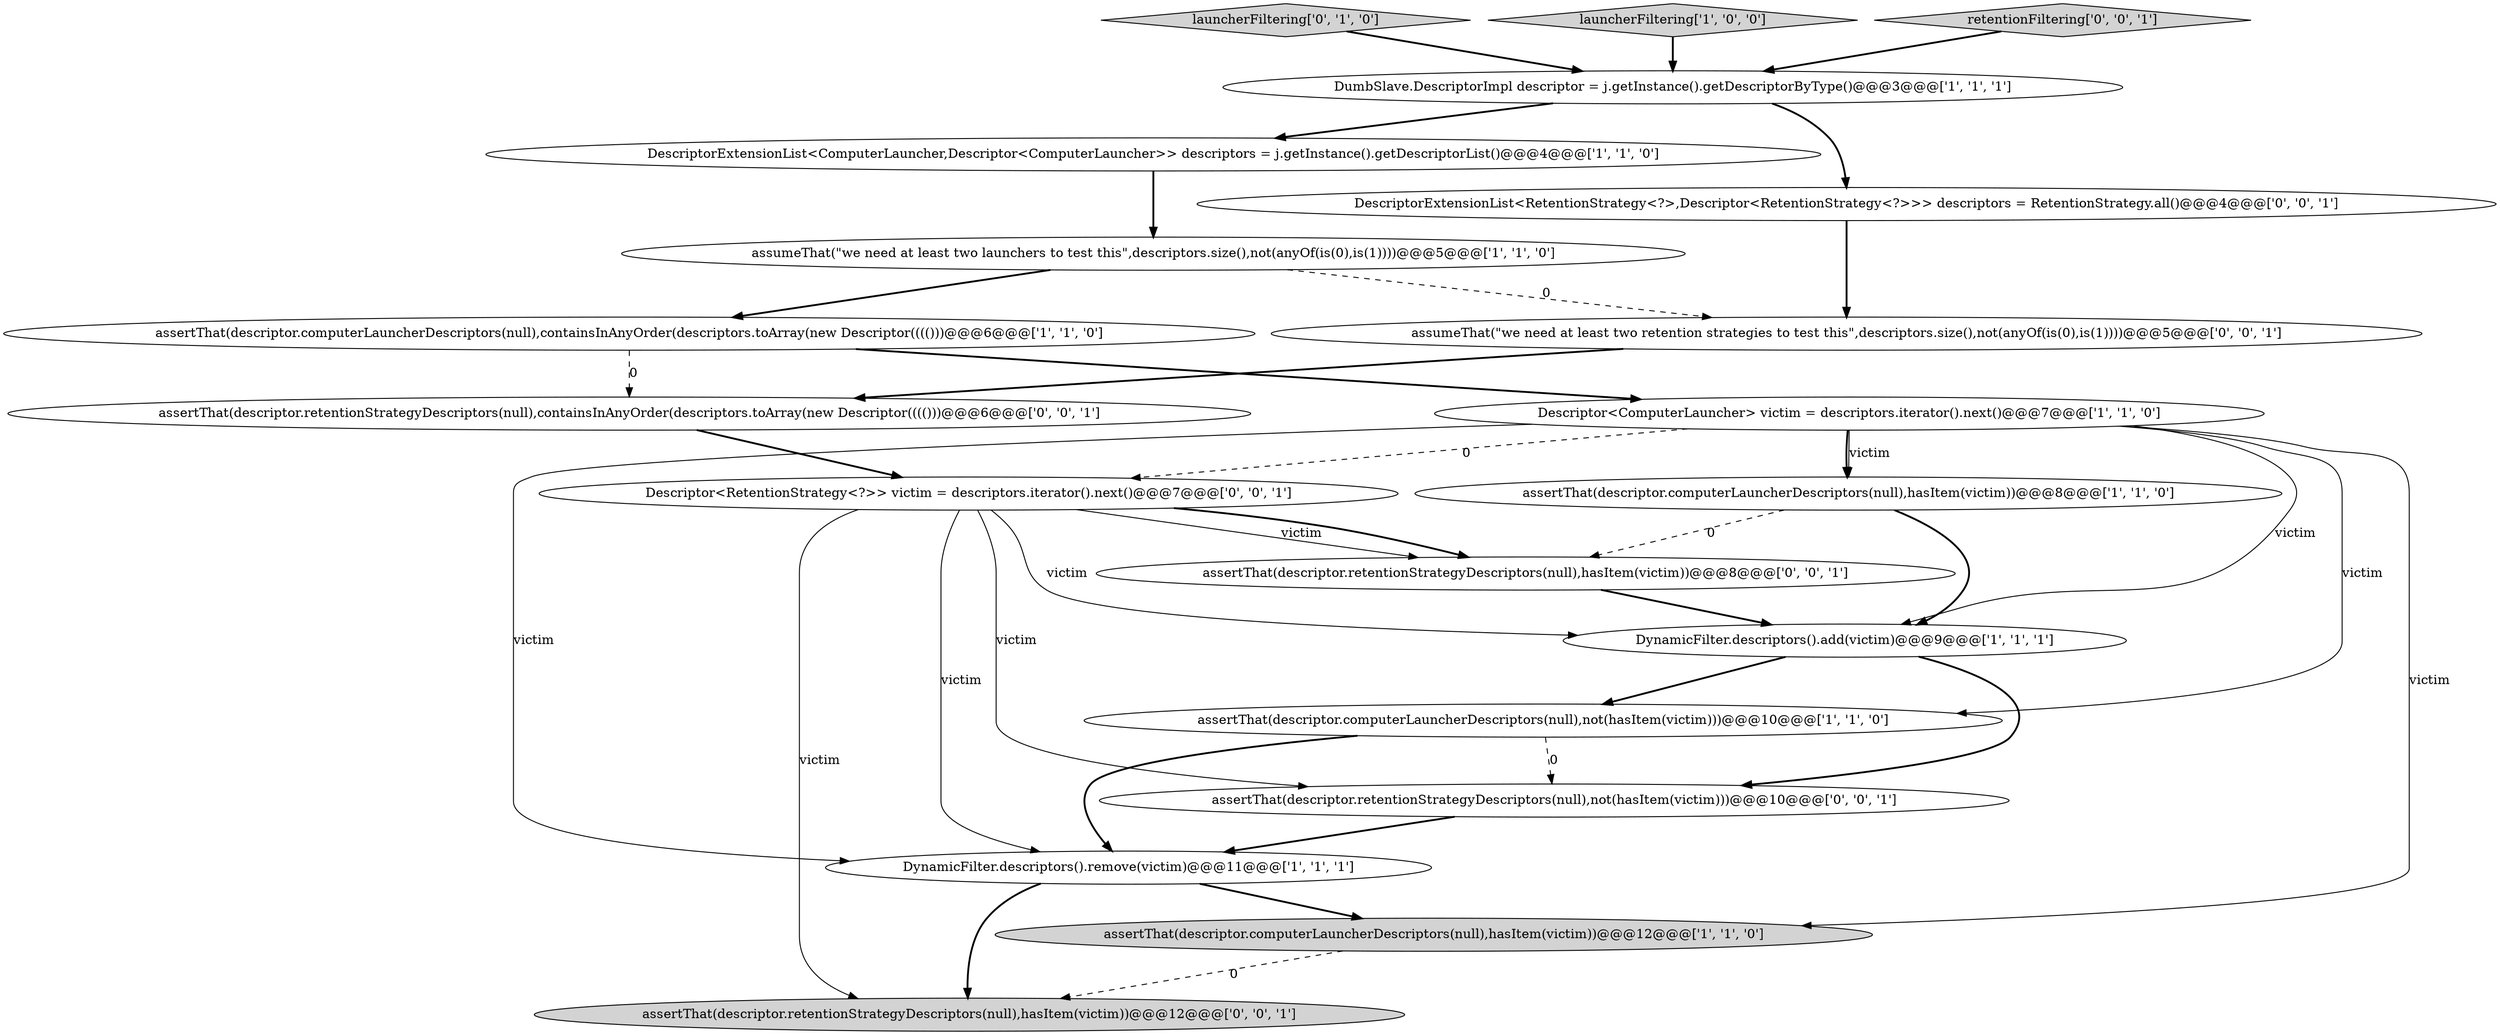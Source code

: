 digraph {
1 [style = filled, label = "assertThat(descriptor.computerLauncherDescriptors(null),hasItem(victim))@@@8@@@['1', '1', '0']", fillcolor = white, shape = ellipse image = "AAA0AAABBB1BBB"];
2 [style = filled, label = "DynamicFilter.descriptors().remove(victim)@@@11@@@['1', '1', '1']", fillcolor = white, shape = ellipse image = "AAA0AAABBB1BBB"];
9 [style = filled, label = "assertThat(descriptor.computerLauncherDescriptors(null),not(hasItem(victim)))@@@10@@@['1', '1', '0']", fillcolor = white, shape = ellipse image = "AAA0AAABBB1BBB"];
11 [style = filled, label = "launcherFiltering['0', '1', '0']", fillcolor = lightgray, shape = diamond image = "AAA0AAABBB2BBB"];
3 [style = filled, label = "Descriptor<ComputerLauncher> victim = descriptors.iterator().next()@@@7@@@['1', '1', '0']", fillcolor = white, shape = ellipse image = "AAA0AAABBB1BBB"];
6 [style = filled, label = "assertThat(descriptor.computerLauncherDescriptors(null),containsInAnyOrder(descriptors.toArray(new Descriptor(((()))@@@6@@@['1', '1', '0']", fillcolor = white, shape = ellipse image = "AAA0AAABBB1BBB"];
4 [style = filled, label = "DynamicFilter.descriptors().add(victim)@@@9@@@['1', '1', '1']", fillcolor = white, shape = ellipse image = "AAA0AAABBB1BBB"];
10 [style = filled, label = "launcherFiltering['1', '0', '0']", fillcolor = lightgray, shape = diamond image = "AAA0AAABBB1BBB"];
8 [style = filled, label = "DescriptorExtensionList<ComputerLauncher,Descriptor<ComputerLauncher>> descriptors = j.getInstance().getDescriptorList()@@@4@@@['1', '1', '0']", fillcolor = white, shape = ellipse image = "AAA0AAABBB1BBB"];
15 [style = filled, label = "assertThat(descriptor.retentionStrategyDescriptors(null),not(hasItem(victim)))@@@10@@@['0', '0', '1']", fillcolor = white, shape = ellipse image = "AAA0AAABBB3BBB"];
13 [style = filled, label = "assertThat(descriptor.retentionStrategyDescriptors(null),containsInAnyOrder(descriptors.toArray(new Descriptor(((()))@@@6@@@['0', '0', '1']", fillcolor = white, shape = ellipse image = "AAA0AAABBB3BBB"];
16 [style = filled, label = "Descriptor<RetentionStrategy<?>> victim = descriptors.iterator().next()@@@7@@@['0', '0', '1']", fillcolor = white, shape = ellipse image = "AAA0AAABBB3BBB"];
12 [style = filled, label = "DescriptorExtensionList<RetentionStrategy<?>,Descriptor<RetentionStrategy<?>>> descriptors = RetentionStrategy.all()@@@4@@@['0', '0', '1']", fillcolor = white, shape = ellipse image = "AAA0AAABBB3BBB"];
14 [style = filled, label = "assertThat(descriptor.retentionStrategyDescriptors(null),hasItem(victim))@@@12@@@['0', '0', '1']", fillcolor = lightgray, shape = ellipse image = "AAA0AAABBB3BBB"];
19 [style = filled, label = "retentionFiltering['0', '0', '1']", fillcolor = lightgray, shape = diamond image = "AAA0AAABBB3BBB"];
0 [style = filled, label = "assumeThat(\"we need at least two launchers to test this\",descriptors.size(),not(anyOf(is(0),is(1))))@@@5@@@['1', '1', '0']", fillcolor = white, shape = ellipse image = "AAA0AAABBB1BBB"];
7 [style = filled, label = "assertThat(descriptor.computerLauncherDescriptors(null),hasItem(victim))@@@12@@@['1', '1', '0']", fillcolor = lightgray, shape = ellipse image = "AAA0AAABBB1BBB"];
17 [style = filled, label = "assertThat(descriptor.retentionStrategyDescriptors(null),hasItem(victim))@@@8@@@['0', '0', '1']", fillcolor = white, shape = ellipse image = "AAA0AAABBB3BBB"];
18 [style = filled, label = "assumeThat(\"we need at least two retention strategies to test this\",descriptors.size(),not(anyOf(is(0),is(1))))@@@5@@@['0', '0', '1']", fillcolor = white, shape = ellipse image = "AAA0AAABBB3BBB"];
5 [style = filled, label = "DumbSlave.DescriptorImpl descriptor = j.getInstance().getDescriptorByType()@@@3@@@['1', '1', '1']", fillcolor = white, shape = ellipse image = "AAA0AAABBB1BBB"];
4->9 [style = bold, label=""];
6->3 [style = bold, label=""];
5->8 [style = bold, label=""];
16->15 [style = solid, label="victim"];
1->4 [style = bold, label=""];
15->2 [style = bold, label=""];
3->1 [style = bold, label=""];
0->6 [style = bold, label=""];
9->2 [style = bold, label=""];
7->14 [style = dashed, label="0"];
4->15 [style = bold, label=""];
16->17 [style = solid, label="victim"];
16->17 [style = bold, label=""];
3->2 [style = solid, label="victim"];
13->16 [style = bold, label=""];
3->1 [style = solid, label="victim"];
8->0 [style = bold, label=""];
19->5 [style = bold, label=""];
16->14 [style = solid, label="victim"];
11->5 [style = bold, label=""];
16->4 [style = solid, label="victim"];
1->17 [style = dashed, label="0"];
10->5 [style = bold, label=""];
6->13 [style = dashed, label="0"];
5->12 [style = bold, label=""];
2->14 [style = bold, label=""];
12->18 [style = bold, label=""];
18->13 [style = bold, label=""];
0->18 [style = dashed, label="0"];
2->7 [style = bold, label=""];
3->7 [style = solid, label="victim"];
16->2 [style = solid, label="victim"];
3->4 [style = solid, label="victim"];
3->9 [style = solid, label="victim"];
17->4 [style = bold, label=""];
3->16 [style = dashed, label="0"];
9->15 [style = dashed, label="0"];
}
